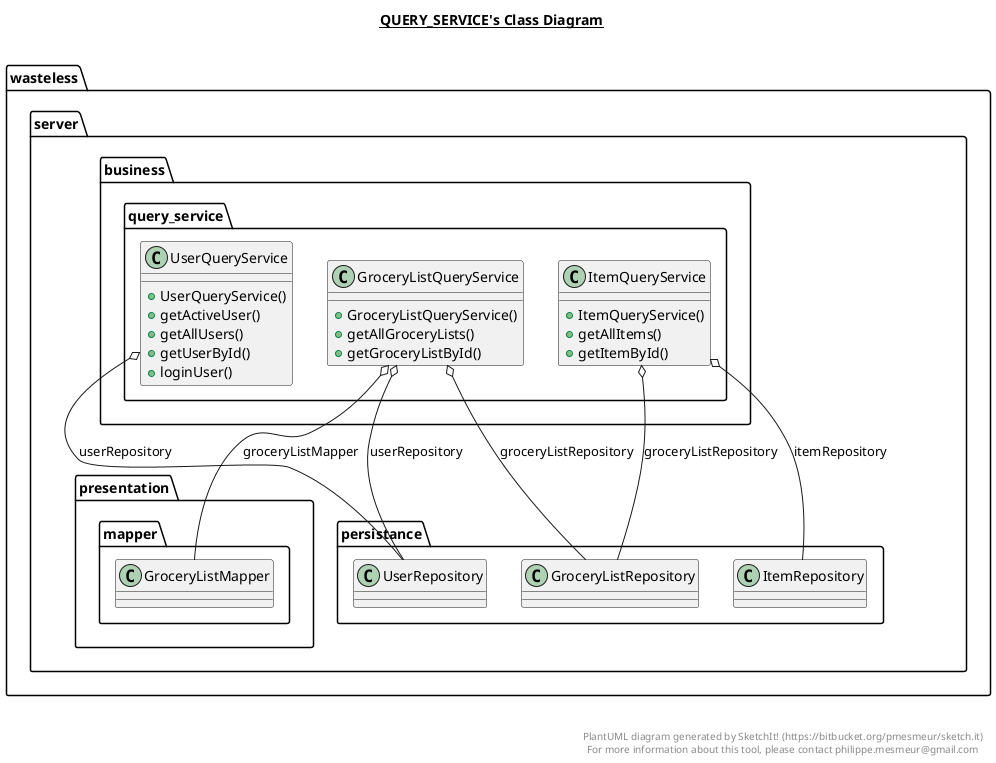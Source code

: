 @startuml

title __QUERY_SERVICE's Class Diagram__\n

  namespace wasteless.server {
    namespace business {
      namespace query_service {
        class wasteless.server.business.query_service.GroceryListQueryService {
            + GroceryListQueryService()
            + getAllGroceryLists()
            + getGroceryListById()
        }
        class wasteless.server.business.query_service.ItemQueryService {
                    + ItemQueryService()
                    + getAllItems()
                    + getItemById()
        }

         class wasteless.server.business.query_service.UserQueryService {
                    + UserQueryService()
                    + getActiveUser()
                    + getAllUsers()
                    + getUserById()
                    + loginUser()
        }
      }
    }
  }
  

  

  wasteless.server.business.query_service.GroceryListQueryService o-- wasteless.server.presentation.mapper.GroceryListMapper : groceryListMapper
  wasteless.server.business.query_service.GroceryListQueryService o-- wasteless.server.persistance.GroceryListRepository : groceryListRepository
  wasteless.server.business.query_service.GroceryListQueryService o-- wasteless.server.persistance.UserRepository : userRepository
  wasteless.server.business.query_service.ItemQueryService o-- wasteless.server.persistance.GroceryListRepository : groceryListRepository
  wasteless.server.business.query_service.ItemQueryService o-- wasteless.server.persistance.ItemRepository : itemRepository
  wasteless.server.business.query_service.UserQueryService o-- wasteless.server.persistance.UserRepository : userRepository


right footer


PlantUML diagram generated by SketchIt! (https://bitbucket.org/pmesmeur/sketch.it)
For more information about this tool, please contact philippe.mesmeur@gmail.com
endfooter

@enduml
